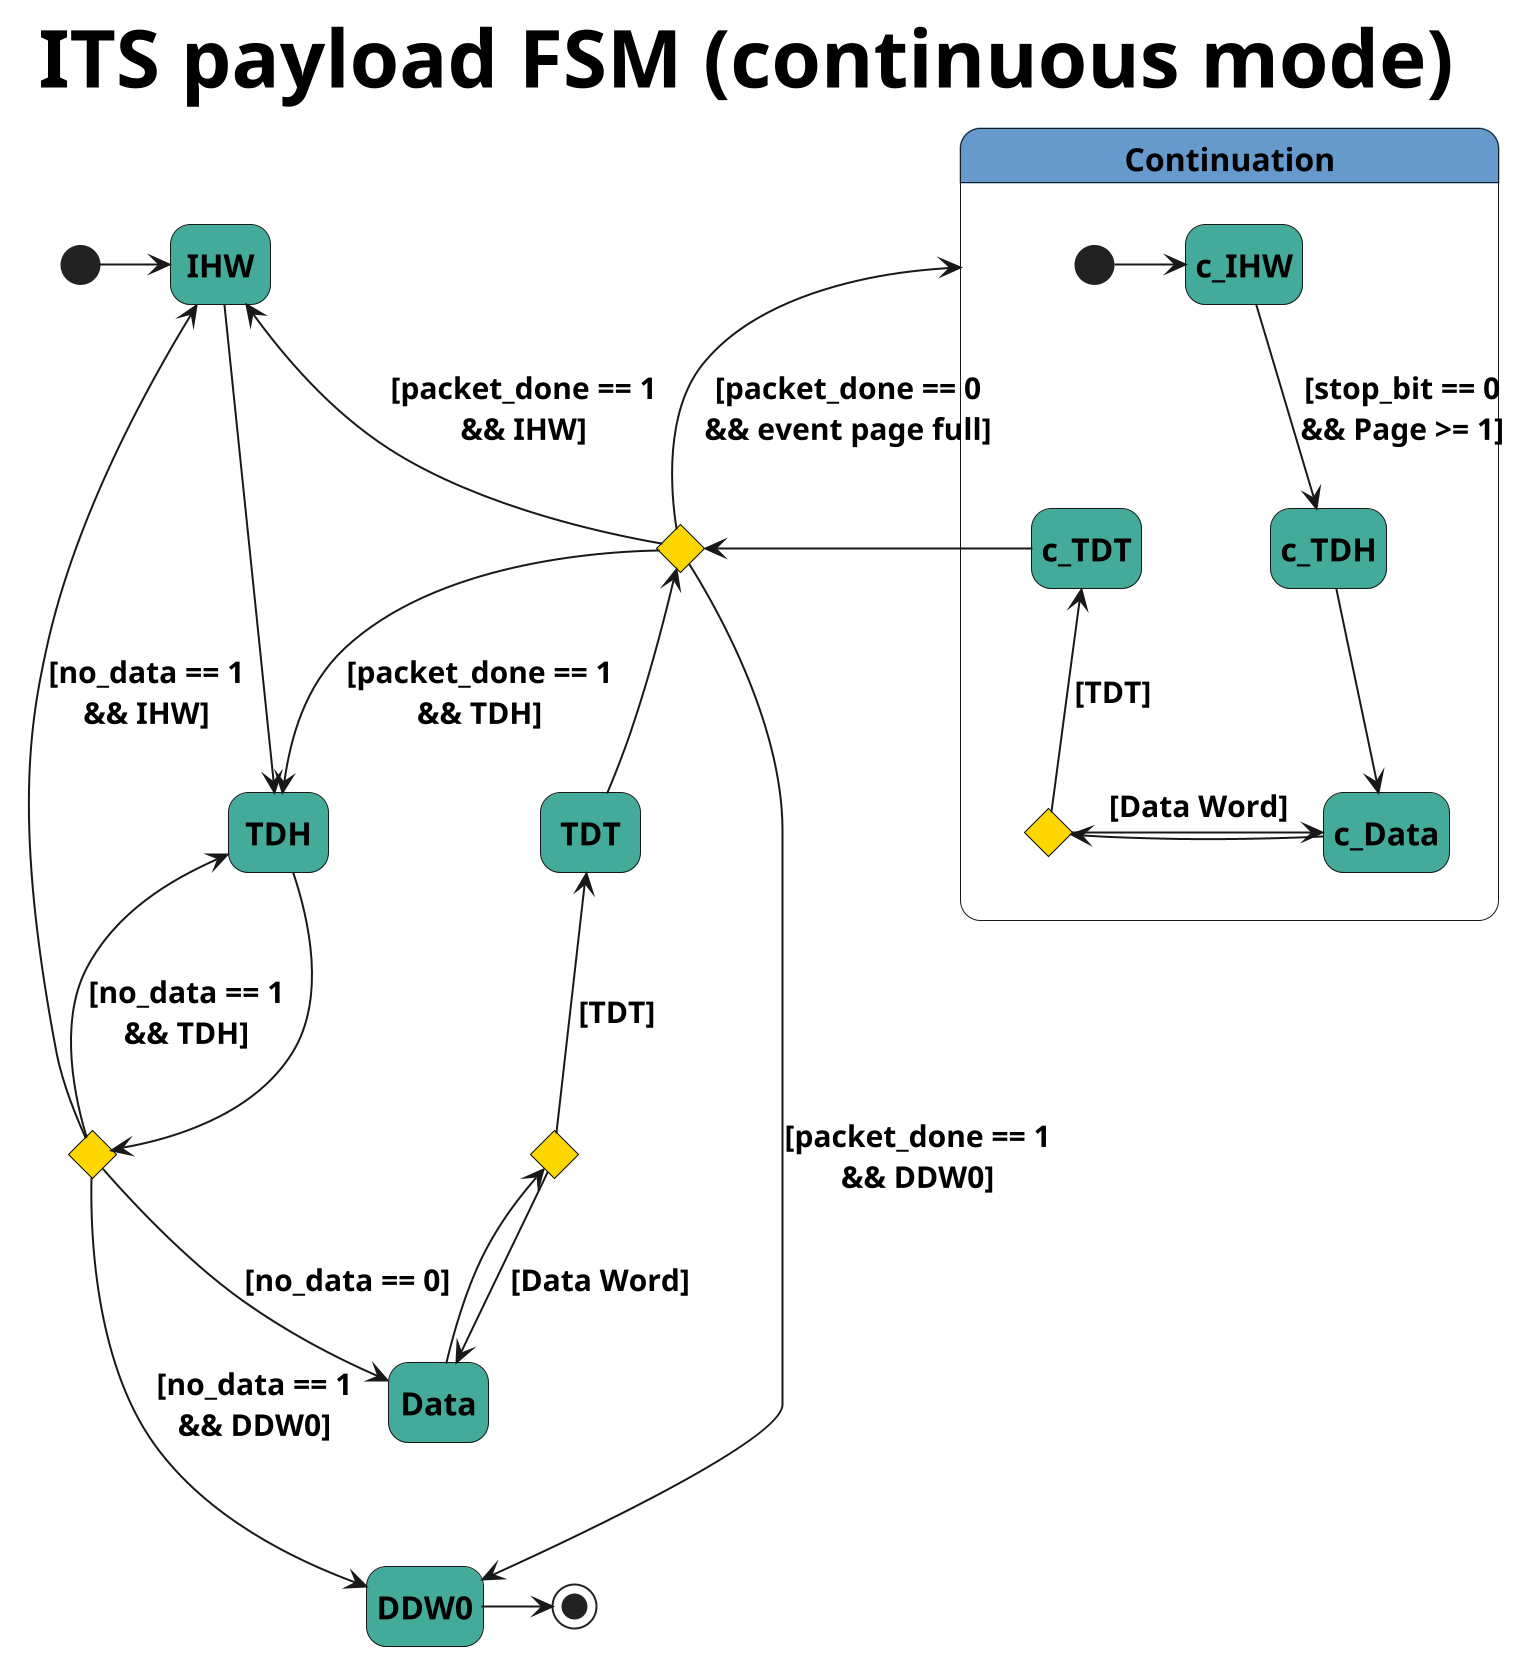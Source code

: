 @startuml ITS_payload_fsm_continuous_mode
scale 2
' Carto color palette
' light blue       #88CCEE
' light pink/red   #CC6677
' light yellow     #DDCC77
' dark green       #117733
' Dark purple      #332288
' Pink             #AA4499
' Light blue/green #44AA99
' Brown/yellow     #999933
' Dark purple      #882255
' Dark red         #661100
' Medium blue      #6699CC
' Grey             #888888

<style>
title {
  HorizontalAlignment right
  FontSize 40
  'BackGroundColor #F0F0F0
  Margin 1
  Padding 0
}
stateDiagram {
  arrow {
    FontSize 15
    FontStyle bold
  }
}
diamond {
    BackgroundColor #gold
    LineColor black
    LineThickness 0.5
}
</style>
skinparam RoundCorner 20
skinparam State {
  BackgroundColor #44AA99
  FontSize 16
  FontStyle bold
}


Title **ITS payload FSM** (continuous mode)
hide empty description

state after_TDH <<choice>>
'state after_TDH_no_data <<choice>>
state after_TDT <<choice>>
state after_Data <<choice>>



[*] -> IHW

IHW --> TDH

TDH --> after_TDH

after_TDH -right-> Data : [no_data == 0]
after_TDH -left-> TDH : [no_data == 1\n&& TDH]
after_TDH ---> DDW0 : [no_data == 1\n&& DDW0]
after_TDH -up-> IHW : [no_data == 1\n&& IHW]

'note left of after_TDH_no_data : Both TDH and DDW0\nare legal next words

'after_TDH_no_data --> TDH : [TDH]
'after_TDH_no_data --> DDW0 : [DDW0]
'after_TDH_no_data -up-> IHW : [IHW]


Data --> after_Data

'note left of after_Data : Both Data and TDT\nare legal next words

after_Data --> Data : [Data Word]
after_Data -up-> TDT : [TDT]

TDT -up-> after_TDT
after_TDT --> TDH : [packet_done == 1\n&& TDH]
after_TDT --> DDW0 : [packet_done == 1\n&& DDW0]
after_TDT -up-> IHW : [packet_done == 1\n&& IHW]
after_TDT -up-> Continuation : [packet_done == 0\n&& event page full]
'note right of after_TDT : IHW, TDH and DDW0\nare legal next words\nwhen **packet_done == 1**

state Continuation #6699CC {
  state after_c_Data <<choice>>
    [*] -> c_IHW
    c_IHW --> c_TDH : [stop_bit == 0\n&& Page >= 1]


    c_TDH --> c_Data
    c_Data -left-> after_c_Data

    after_c_Data -left-> c_Data : [Data Word]
    after_c_Data -up-> c_TDT : [TDT]

    c_TDT -up-> after_TDT

    'note top of after_c_Data : Both Data and TDT\nare legal next words\nif event page is not full

}


DDW0 -right-> [*]

@enduml
